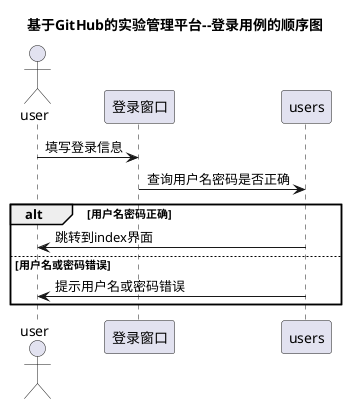 @startuml
title 基于GitHub的实验管理平台--登录用例的顺序图
actor user
user -> 登录窗口: 填写登录信息
登录窗口 ->users:查询用户名密码是否正确
alt 用户名密码正确
    users->user:跳转到index界面
else 用户名或密码错误
    users->user:提示用户名或密码错误
end
@enduml